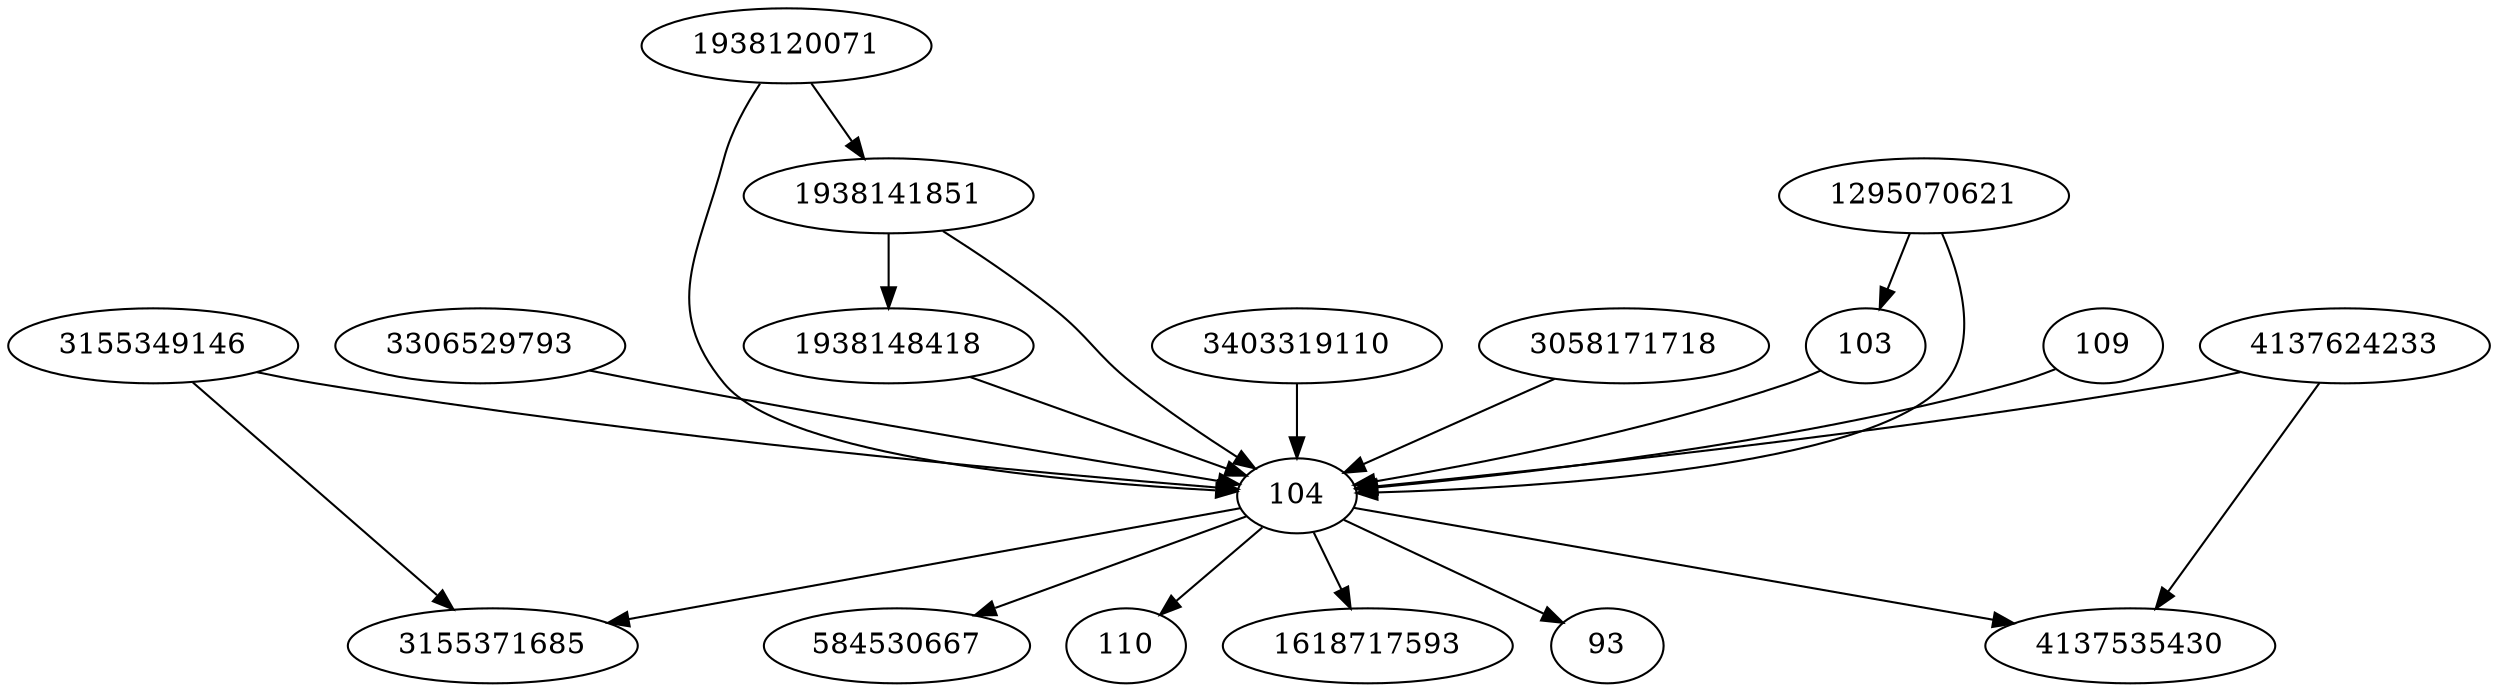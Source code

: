 strict digraph  {
3306529793;
1938148418;
3155371685;
3403319110;
3058171718;
103;
4137624233;
1938120071;
584530667;
4137535430;
109;
110;
104;
1618717593;
3155349146;
1938141851;
93;
1295070621;
3306529793 -> 104;
1938148418 -> 104;
3403319110 -> 104;
3058171718 -> 104;
103 -> 104;
4137624233 -> 4137535430;
4137624233 -> 104;
1938120071 -> 104;
1938120071 -> 1938141851;
109 -> 104;
104 -> 584530667;
104 -> 110;
104 -> 4137535430;
104 -> 1618717593;
104 -> 93;
104 -> 3155371685;
3155349146 -> 104;
3155349146 -> 3155371685;
1938141851 -> 104;
1938141851 -> 1938148418;
1295070621 -> 103;
1295070621 -> 104;
}
